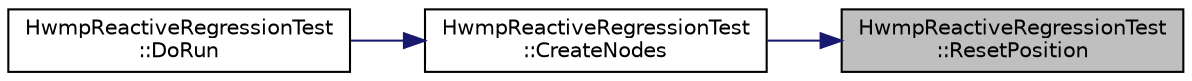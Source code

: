 digraph "HwmpReactiveRegressionTest::ResetPosition"
{
 // LATEX_PDF_SIZE
  edge [fontname="Helvetica",fontsize="10",labelfontname="Helvetica",labelfontsize="10"];
  node [fontname="Helvetica",fontsize="10",shape=record];
  rankdir="RL";
  Node1 [label="HwmpReactiveRegressionTest\l::ResetPosition",height=0.2,width=0.4,color="black", fillcolor="grey75", style="filled", fontcolor="black",tooltip="Reset position function."];
  Node1 -> Node2 [dir="back",color="midnightblue",fontsize="10",style="solid",fontname="Helvetica"];
  Node2 [label="HwmpReactiveRegressionTest\l::CreateNodes",height=0.2,width=0.4,color="black", fillcolor="white", style="filled",URL="$class_hwmp_reactive_regression_test.html#a8fc99893263e4df5158da499f1209832",tooltip="Create nodes function."];
  Node2 -> Node3 [dir="back",color="midnightblue",fontsize="10",style="solid",fontname="Helvetica"];
  Node3 [label="HwmpReactiveRegressionTest\l::DoRun",height=0.2,width=0.4,color="black", fillcolor="white", style="filled",URL="$class_hwmp_reactive_regression_test.html#ae66a095a74ef4e2cbdfc0d042b50e63c",tooltip="Implementation to actually run this TestCase."];
}
